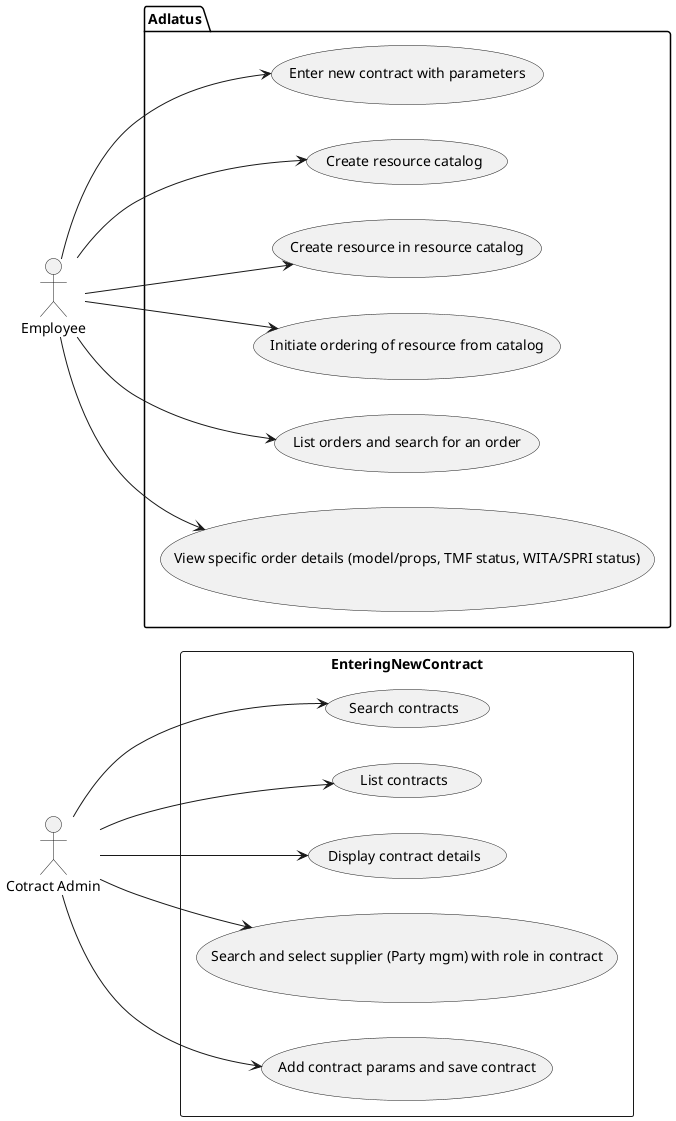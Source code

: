 @startuml

left to right direction


actor "Cotract Admin" as ca
rectangle EnteringNewContract {
  usecase "Search contracts" as UC1
  usecase "List contracts" as UC2
  usecase "Display contract details" as UC3
  usecase "Search and select supplier (Party mgm) with role in contract" as UC4
  usecase "Add contract params and save contract" as UC5
}

ca --> UC1
ca --> UC2
ca --> UC3
ca --> UC4
ca --> UC5



actor Employee as employee

package Adlatus {
  usecase "Enter new contract with parameters" as new_contract
  usecase "Create resource catalog" as new_catalog
  usecase "Create resource in resource catalog" as new_resource
  usecase "Initiate ordering of resource from catalog" as initiate_order
  usecase "List orders and search for an order" as search_for_order
  usecase "View specific order details (model/props, TMF status, WITA/SPRI status)" as view_status_order
}

employee --> new_contract
employee --> new_resource
employee --> new_catalog
employee --> initiate_order
employee--> search_for_order
employee--> view_status_order



@enduml
